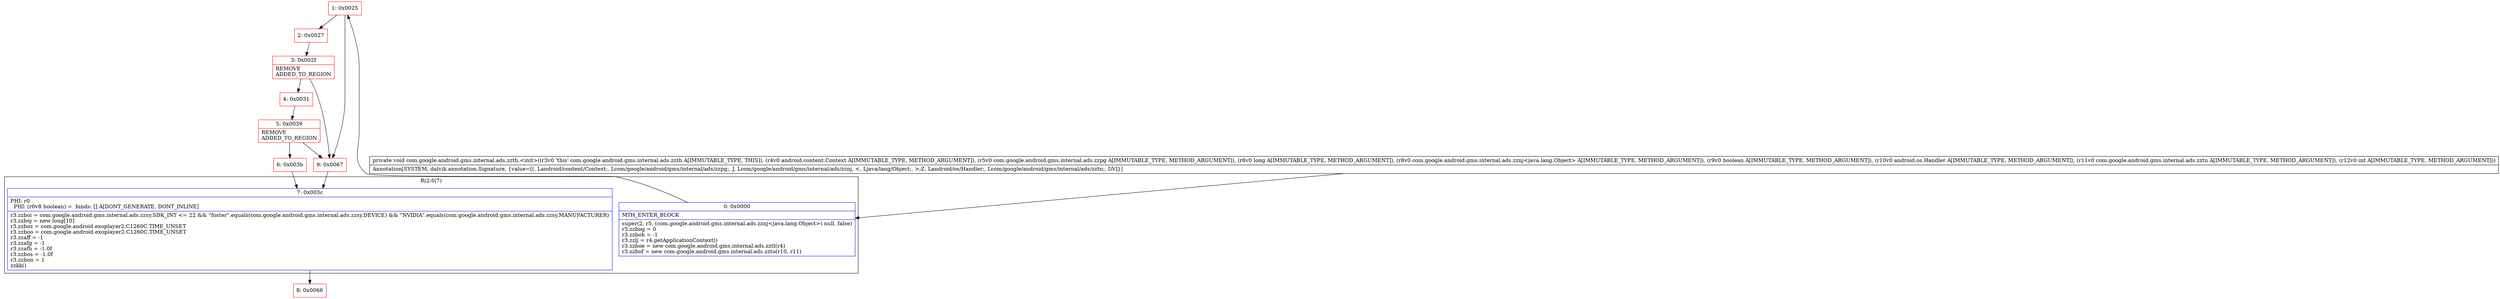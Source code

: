 digraph "CFG forcom.google.android.gms.internal.ads.zzth.\<init\>(Landroid\/content\/Context;Lcom\/google\/android\/gms\/internal\/ads\/zzpg;JLcom\/google\/android\/gms\/internal\/ads\/zznj;ZLandroid\/os\/Handler;Lcom\/google\/android\/gms\/internal\/ads\/zztn;I)V" {
subgraph cluster_Region_795238666 {
label = "R(2:0|7)";
node [shape=record,color=blue];
Node_0 [shape=record,label="{0\:\ 0x0000|MTH_ENTER_BLOCK\l|super(2, r5, (com.google.android.gms.internal.ads.zznj\<java.lang.Object\>) null, false)\lr3.zzbog = 0\lr3.zzboh = \-1\lr3.zzlj = r4.getApplicationContext()\lr3.zzboe = new com.google.android.gms.internal.ads.zztl(r4)\lr3.zzbof = new com.google.android.gms.internal.ads.zzto(r10, r11)\l}"];
Node_7 [shape=record,label="{7\:\ 0x003c|PHI: r0 \l  PHI: (r0v8 boolean) =  binds: [] A[DONT_GENERATE, DONT_INLINE]\l|r3.zzboi = com.google.android.gms.internal.ads.zzsy.SDK_INT \<= 22 && \"foster\".equals(com.google.android.gms.internal.ads.zzsy.DEVICE) && \"NVIDIA\".equals(com.google.android.gms.internal.ads.zzsy.MANUFACTURER)\lr3.zzboj = new long[10]\lr3.zzboz = com.google.android.exoplayer2.C1260C.TIME_UNSET\lr3.zzboo = com.google.android.exoplayer2.C1260C.TIME_UNSET\lr3.zzaff = \-1\lr3.zzafg = \-1\lr3.zzafh = \-1.0f\lr3.zzbos = \-1.0f\lr3.zzbon = 1\lzzkk()\l}"];
}
Node_1 [shape=record,color=red,label="{1\:\ 0x0025}"];
Node_2 [shape=record,color=red,label="{2\:\ 0x0027}"];
Node_3 [shape=record,color=red,label="{3\:\ 0x002f|REMOVE\lADDED_TO_REGION\l}"];
Node_4 [shape=record,color=red,label="{4\:\ 0x0031}"];
Node_5 [shape=record,color=red,label="{5\:\ 0x0039|REMOVE\lADDED_TO_REGION\l}"];
Node_6 [shape=record,color=red,label="{6\:\ 0x003b}"];
Node_8 [shape=record,color=red,label="{8\:\ 0x0066}"];
Node_9 [shape=record,color=red,label="{9\:\ 0x0067}"];
MethodNode[shape=record,label="{private void com.google.android.gms.internal.ads.zzth.\<init\>((r3v0 'this' com.google.android.gms.internal.ads.zzth A[IMMUTABLE_TYPE, THIS]), (r4v0 android.content.Context A[IMMUTABLE_TYPE, METHOD_ARGUMENT]), (r5v0 com.google.android.gms.internal.ads.zzpg A[IMMUTABLE_TYPE, METHOD_ARGUMENT]), (r6v0 long A[IMMUTABLE_TYPE, METHOD_ARGUMENT]), (r8v0 com.google.android.gms.internal.ads.zznj\<java.lang.Object\> A[IMMUTABLE_TYPE, METHOD_ARGUMENT]), (r9v0 boolean A[IMMUTABLE_TYPE, METHOD_ARGUMENT]), (r10v0 android.os.Handler A[IMMUTABLE_TYPE, METHOD_ARGUMENT]), (r11v0 com.google.android.gms.internal.ads.zztn A[IMMUTABLE_TYPE, METHOD_ARGUMENT]), (r12v0 int A[IMMUTABLE_TYPE, METHOD_ARGUMENT]))  | Annotation[SYSTEM, dalvik.annotation.Signature, \{value=[(, Landroid\/content\/Context;, Lcom\/google\/android\/gms\/internal\/ads\/zzpg;, J, Lcom\/google\/android\/gms\/internal\/ads\/zznj, \<, Ljava\/lang\/Object;, \>;Z, Landroid\/os\/Handler;, Lcom\/google\/android\/gms\/internal\/ads\/zztn;, I)V]\}]\l}"];
MethodNode -> Node_0;
Node_0 -> Node_1;
Node_7 -> Node_8;
Node_1 -> Node_2;
Node_1 -> Node_9;
Node_2 -> Node_3;
Node_3 -> Node_4;
Node_3 -> Node_9;
Node_4 -> Node_5;
Node_5 -> Node_6;
Node_5 -> Node_9;
Node_6 -> Node_7;
Node_9 -> Node_7;
}

